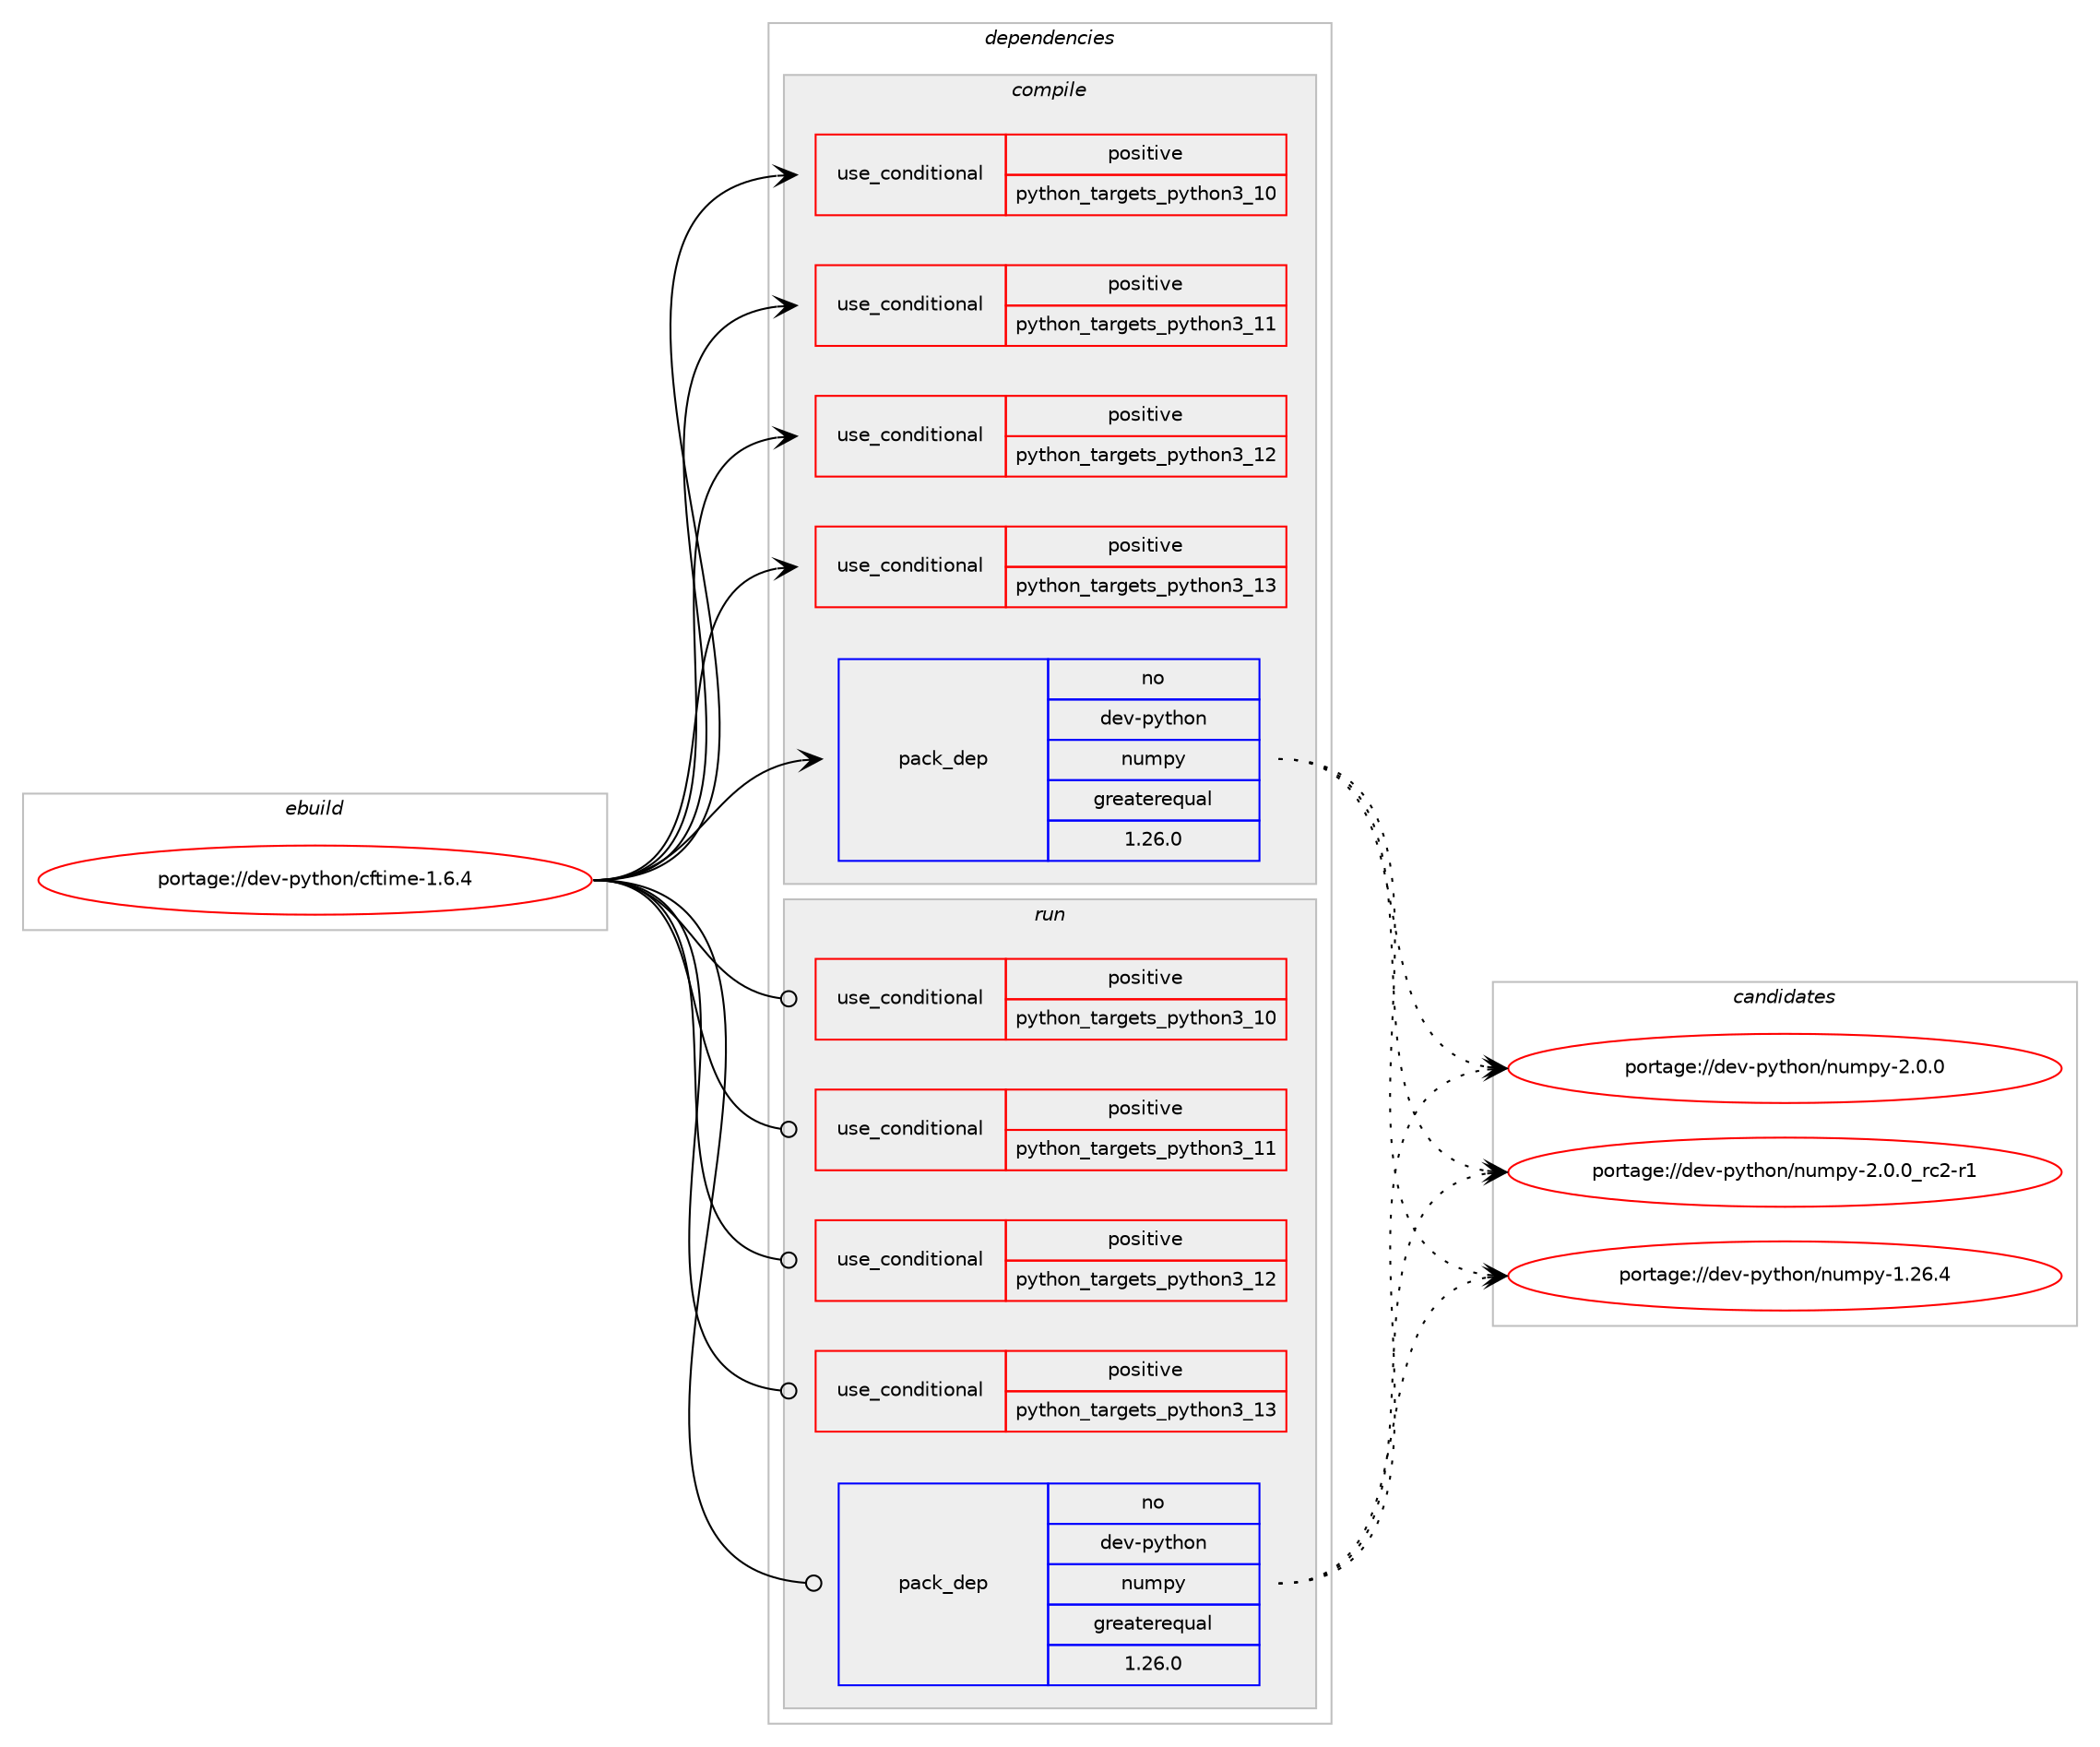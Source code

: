 digraph prolog {

# *************
# Graph options
# *************

newrank=true;
concentrate=true;
compound=true;
graph [rankdir=LR,fontname=Helvetica,fontsize=10,ranksep=1.5];#, ranksep=2.5, nodesep=0.2];
edge  [arrowhead=vee];
node  [fontname=Helvetica,fontsize=10];

# **********
# The ebuild
# **********

subgraph cluster_leftcol {
color=gray;
rank=same;
label=<<i>ebuild</i>>;
id [label="portage://dev-python/cftime-1.6.4", color=red, width=4, href="../dev-python/cftime-1.6.4.svg"];
}

# ****************
# The dependencies
# ****************

subgraph cluster_midcol {
color=gray;
label=<<i>dependencies</i>>;
subgraph cluster_compile {
fillcolor="#eeeeee";
style=filled;
label=<<i>compile</i>>;
subgraph cond30718 {
dependency72092 [label=<<TABLE BORDER="0" CELLBORDER="1" CELLSPACING="0" CELLPADDING="4"><TR><TD ROWSPAN="3" CELLPADDING="10">use_conditional</TD></TR><TR><TD>positive</TD></TR><TR><TD>python_targets_python3_10</TD></TR></TABLE>>, shape=none, color=red];
# *** BEGIN UNKNOWN DEPENDENCY TYPE (TODO) ***
# dependency72092 -> package_dependency(portage://dev-python/cftime-1.6.4,install,no,dev-lang,python,none,[,,],[slot(3.10)],[])
# *** END UNKNOWN DEPENDENCY TYPE (TODO) ***

}
id:e -> dependency72092:w [weight=20,style="solid",arrowhead="vee"];
subgraph cond30719 {
dependency72093 [label=<<TABLE BORDER="0" CELLBORDER="1" CELLSPACING="0" CELLPADDING="4"><TR><TD ROWSPAN="3" CELLPADDING="10">use_conditional</TD></TR><TR><TD>positive</TD></TR><TR><TD>python_targets_python3_11</TD></TR></TABLE>>, shape=none, color=red];
# *** BEGIN UNKNOWN DEPENDENCY TYPE (TODO) ***
# dependency72093 -> package_dependency(portage://dev-python/cftime-1.6.4,install,no,dev-lang,python,none,[,,],[slot(3.11)],[])
# *** END UNKNOWN DEPENDENCY TYPE (TODO) ***

}
id:e -> dependency72093:w [weight=20,style="solid",arrowhead="vee"];
subgraph cond30720 {
dependency72094 [label=<<TABLE BORDER="0" CELLBORDER="1" CELLSPACING="0" CELLPADDING="4"><TR><TD ROWSPAN="3" CELLPADDING="10">use_conditional</TD></TR><TR><TD>positive</TD></TR><TR><TD>python_targets_python3_12</TD></TR></TABLE>>, shape=none, color=red];
# *** BEGIN UNKNOWN DEPENDENCY TYPE (TODO) ***
# dependency72094 -> package_dependency(portage://dev-python/cftime-1.6.4,install,no,dev-lang,python,none,[,,],[slot(3.12)],[])
# *** END UNKNOWN DEPENDENCY TYPE (TODO) ***

}
id:e -> dependency72094:w [weight=20,style="solid",arrowhead="vee"];
subgraph cond30721 {
dependency72095 [label=<<TABLE BORDER="0" CELLBORDER="1" CELLSPACING="0" CELLPADDING="4"><TR><TD ROWSPAN="3" CELLPADDING="10">use_conditional</TD></TR><TR><TD>positive</TD></TR><TR><TD>python_targets_python3_13</TD></TR></TABLE>>, shape=none, color=red];
# *** BEGIN UNKNOWN DEPENDENCY TYPE (TODO) ***
# dependency72095 -> package_dependency(portage://dev-python/cftime-1.6.4,install,no,dev-lang,python,none,[,,],[slot(3.13)],[])
# *** END UNKNOWN DEPENDENCY TYPE (TODO) ***

}
id:e -> dependency72095:w [weight=20,style="solid",arrowhead="vee"];
subgraph pack40162 {
dependency72096 [label=<<TABLE BORDER="0" CELLBORDER="1" CELLSPACING="0" CELLPADDING="4" WIDTH="220"><TR><TD ROWSPAN="6" CELLPADDING="30">pack_dep</TD></TR><TR><TD WIDTH="110">no</TD></TR><TR><TD>dev-python</TD></TR><TR><TD>numpy</TD></TR><TR><TD>greaterequal</TD></TR><TR><TD>1.26.0</TD></TR></TABLE>>, shape=none, color=blue];
}
id:e -> dependency72096:w [weight=20,style="solid",arrowhead="vee"];
}
subgraph cluster_compileandrun {
fillcolor="#eeeeee";
style=filled;
label=<<i>compile and run</i>>;
}
subgraph cluster_run {
fillcolor="#eeeeee";
style=filled;
label=<<i>run</i>>;
subgraph cond30722 {
dependency72097 [label=<<TABLE BORDER="0" CELLBORDER="1" CELLSPACING="0" CELLPADDING="4"><TR><TD ROWSPAN="3" CELLPADDING="10">use_conditional</TD></TR><TR><TD>positive</TD></TR><TR><TD>python_targets_python3_10</TD></TR></TABLE>>, shape=none, color=red];
# *** BEGIN UNKNOWN DEPENDENCY TYPE (TODO) ***
# dependency72097 -> package_dependency(portage://dev-python/cftime-1.6.4,run,no,dev-lang,python,none,[,,],[slot(3.10)],[])
# *** END UNKNOWN DEPENDENCY TYPE (TODO) ***

}
id:e -> dependency72097:w [weight=20,style="solid",arrowhead="odot"];
subgraph cond30723 {
dependency72098 [label=<<TABLE BORDER="0" CELLBORDER="1" CELLSPACING="0" CELLPADDING="4"><TR><TD ROWSPAN="3" CELLPADDING="10">use_conditional</TD></TR><TR><TD>positive</TD></TR><TR><TD>python_targets_python3_11</TD></TR></TABLE>>, shape=none, color=red];
# *** BEGIN UNKNOWN DEPENDENCY TYPE (TODO) ***
# dependency72098 -> package_dependency(portage://dev-python/cftime-1.6.4,run,no,dev-lang,python,none,[,,],[slot(3.11)],[])
# *** END UNKNOWN DEPENDENCY TYPE (TODO) ***

}
id:e -> dependency72098:w [weight=20,style="solid",arrowhead="odot"];
subgraph cond30724 {
dependency72099 [label=<<TABLE BORDER="0" CELLBORDER="1" CELLSPACING="0" CELLPADDING="4"><TR><TD ROWSPAN="3" CELLPADDING="10">use_conditional</TD></TR><TR><TD>positive</TD></TR><TR><TD>python_targets_python3_12</TD></TR></TABLE>>, shape=none, color=red];
# *** BEGIN UNKNOWN DEPENDENCY TYPE (TODO) ***
# dependency72099 -> package_dependency(portage://dev-python/cftime-1.6.4,run,no,dev-lang,python,none,[,,],[slot(3.12)],[])
# *** END UNKNOWN DEPENDENCY TYPE (TODO) ***

}
id:e -> dependency72099:w [weight=20,style="solid",arrowhead="odot"];
subgraph cond30725 {
dependency72100 [label=<<TABLE BORDER="0" CELLBORDER="1" CELLSPACING="0" CELLPADDING="4"><TR><TD ROWSPAN="3" CELLPADDING="10">use_conditional</TD></TR><TR><TD>positive</TD></TR><TR><TD>python_targets_python3_13</TD></TR></TABLE>>, shape=none, color=red];
# *** BEGIN UNKNOWN DEPENDENCY TYPE (TODO) ***
# dependency72100 -> package_dependency(portage://dev-python/cftime-1.6.4,run,no,dev-lang,python,none,[,,],[slot(3.13)],[])
# *** END UNKNOWN DEPENDENCY TYPE (TODO) ***

}
id:e -> dependency72100:w [weight=20,style="solid",arrowhead="odot"];
subgraph pack40163 {
dependency72101 [label=<<TABLE BORDER="0" CELLBORDER="1" CELLSPACING="0" CELLPADDING="4" WIDTH="220"><TR><TD ROWSPAN="6" CELLPADDING="30">pack_dep</TD></TR><TR><TD WIDTH="110">no</TD></TR><TR><TD>dev-python</TD></TR><TR><TD>numpy</TD></TR><TR><TD>greaterequal</TD></TR><TR><TD>1.26.0</TD></TR></TABLE>>, shape=none, color=blue];
}
id:e -> dependency72101:w [weight=20,style="solid",arrowhead="odot"];
}
}

# **************
# The candidates
# **************

subgraph cluster_choices {
rank=same;
color=gray;
label=<<i>candidates</i>>;

subgraph choice40162 {
color=black;
nodesep=1;
choice100101118451121211161041111104711011710911212145494650544652 [label="portage://dev-python/numpy-1.26.4", color=red, width=4,href="../dev-python/numpy-1.26.4.svg"];
choice1001011184511212111610411111047110117109112121455046484648 [label="portage://dev-python/numpy-2.0.0", color=red, width=4,href="../dev-python/numpy-2.0.0.svg"];
choice10010111845112121116104111110471101171091121214550464846489511499504511449 [label="portage://dev-python/numpy-2.0.0_rc2-r1", color=red, width=4,href="../dev-python/numpy-2.0.0_rc2-r1.svg"];
dependency72096:e -> choice100101118451121211161041111104711011710911212145494650544652:w [style=dotted,weight="100"];
dependency72096:e -> choice1001011184511212111610411111047110117109112121455046484648:w [style=dotted,weight="100"];
dependency72096:e -> choice10010111845112121116104111110471101171091121214550464846489511499504511449:w [style=dotted,weight="100"];
}
subgraph choice40163 {
color=black;
nodesep=1;
choice100101118451121211161041111104711011710911212145494650544652 [label="portage://dev-python/numpy-1.26.4", color=red, width=4,href="../dev-python/numpy-1.26.4.svg"];
choice1001011184511212111610411111047110117109112121455046484648 [label="portage://dev-python/numpy-2.0.0", color=red, width=4,href="../dev-python/numpy-2.0.0.svg"];
choice10010111845112121116104111110471101171091121214550464846489511499504511449 [label="portage://dev-python/numpy-2.0.0_rc2-r1", color=red, width=4,href="../dev-python/numpy-2.0.0_rc2-r1.svg"];
dependency72101:e -> choice100101118451121211161041111104711011710911212145494650544652:w [style=dotted,weight="100"];
dependency72101:e -> choice1001011184511212111610411111047110117109112121455046484648:w [style=dotted,weight="100"];
dependency72101:e -> choice10010111845112121116104111110471101171091121214550464846489511499504511449:w [style=dotted,weight="100"];
}
}

}

